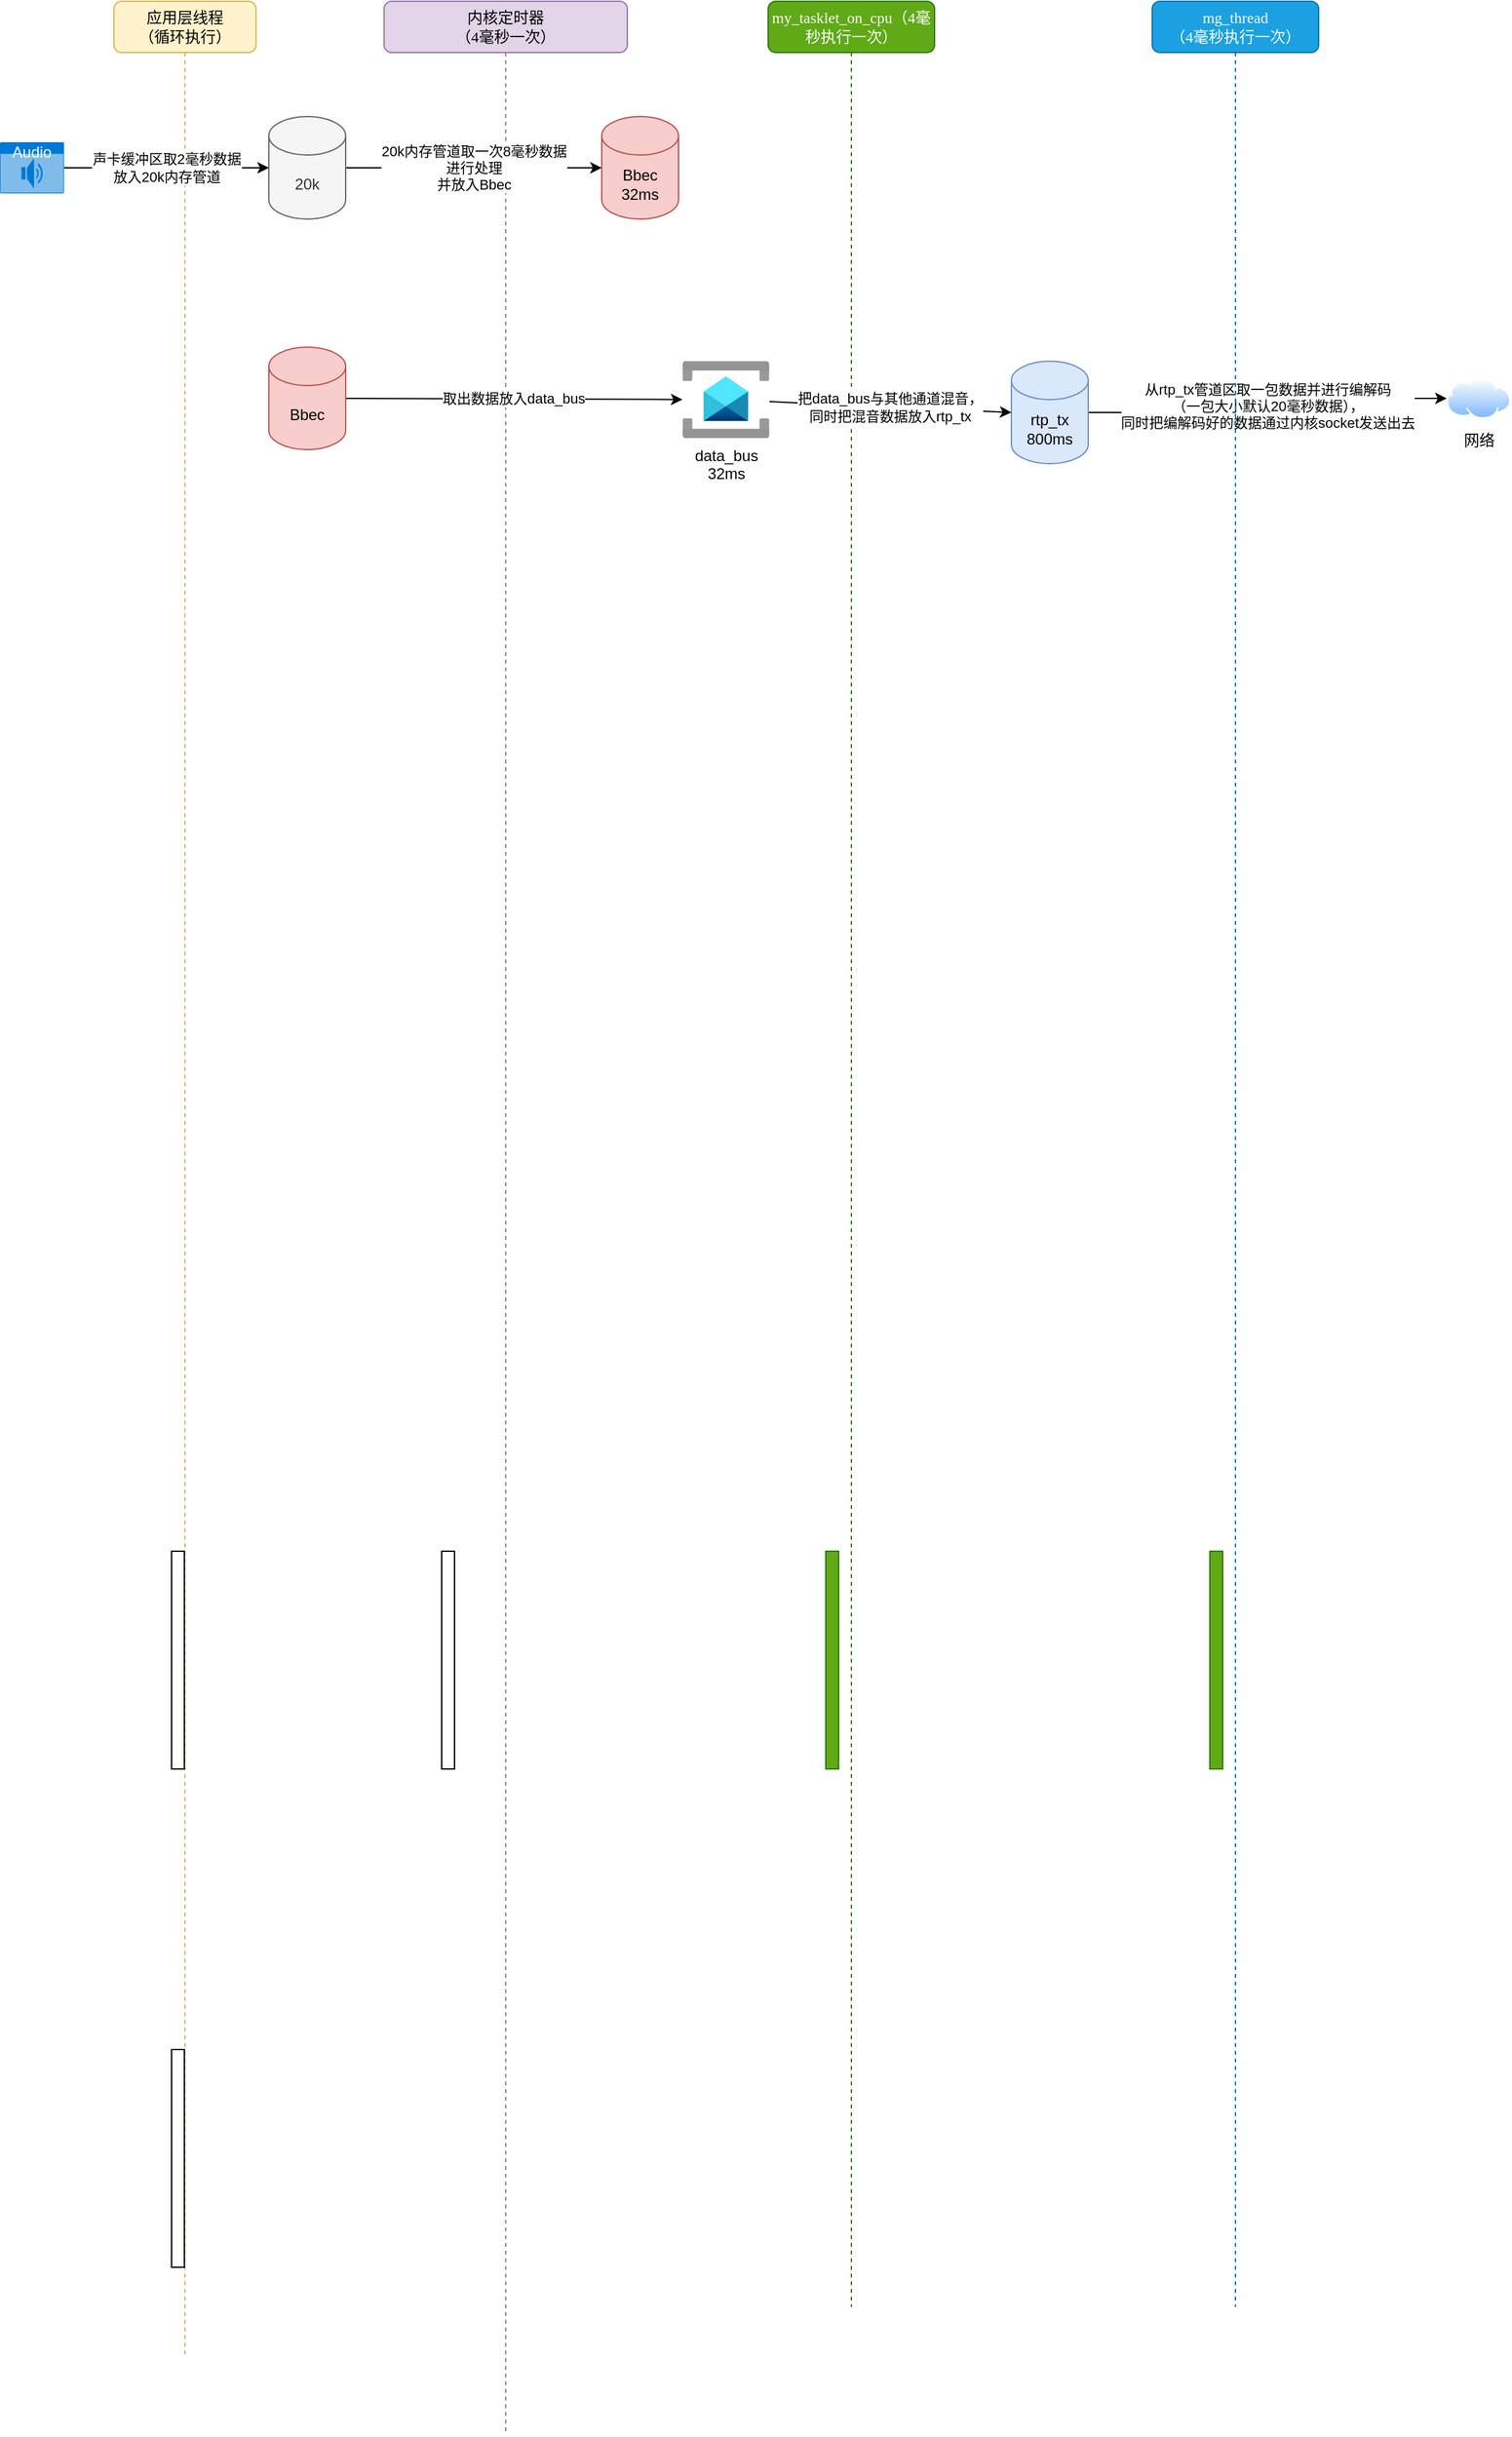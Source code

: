 <mxfile version="22.1.16" type="github">
  <diagram id="prtHgNgQTEPvFCAcTncT" name="Page-1">
    <mxGraphModel dx="1961" dy="614" grid="1" gridSize="10" guides="1" tooltips="1" connect="1" arrows="1" fold="1" page="1" pageScale="1" pageWidth="827" pageHeight="1169" math="0" shadow="0">
      <root>
        <mxCell id="0" />
        <mxCell id="1" parent="0" />
        <mxCell id="3F7YWCVPEz-Y0Zp0MN9f-1" value="应用层线程&lt;br&gt;（循环执行）" style="shape=umlLifeline;perimeter=lifelinePerimeter;whiteSpace=wrap;html=1;container=1;collapsible=0;recursiveResize=0;outlineConnect=0;rounded=1;shadow=0;comic=0;labelBackgroundColor=none;strokeWidth=1;fontFamily=Verdana;fontSize=12;align=center;fillColor=#fff2cc;strokeColor=#d6b656;" vertex="1" parent="1">
          <mxGeometry x="-61" y="80" width="111" height="1840" as="geometry" />
        </mxCell>
        <mxCell id="3F7YWCVPEz-Y0Zp0MN9f-3" value="" style="html=1;points=[];perimeter=orthogonalPerimeter;rounded=0;shadow=0;comic=0;labelBackgroundColor=none;strokeWidth=1;fontFamily=Verdana;fontSize=12;align=center;" vertex="1" parent="3F7YWCVPEz-Y0Zp0MN9f-1">
          <mxGeometry x="45" y="1210" width="10" height="170" as="geometry" />
        </mxCell>
        <mxCell id="3F7YWCVPEz-Y0Zp0MN9f-5" value="" style="html=1;points=[];perimeter=orthogonalPerimeter;rounded=0;shadow=0;comic=0;labelBackgroundColor=none;strokeWidth=1;fontFamily=Verdana;fontSize=12;align=center;" vertex="1" parent="3F7YWCVPEz-Y0Zp0MN9f-1">
          <mxGeometry x="45" y="1599" width="10" height="170" as="geometry" />
        </mxCell>
        <mxCell id="3F7YWCVPEz-Y0Zp0MN9f-7" value="Audio" style="html=1;whiteSpace=wrap;strokeColor=none;fillColor=#0079D6;labelPosition=center;verticalLabelPosition=middle;verticalAlign=top;align=center;fontSize=12;outlineConnect=0;spacingTop=-6;fontColor=#FFFFFF;sketch=0;shape=mxgraph.sitemap.audio;" vertex="1" parent="1">
          <mxGeometry x="-150" y="190" width="50" height="40" as="geometry" />
        </mxCell>
        <mxCell id="3F7YWCVPEz-Y0Zp0MN9f-9" value="内核定时器&lt;br&gt;（4毫秒一次）" style="shape=umlLifeline;perimeter=lifelinePerimeter;whiteSpace=wrap;html=1;container=1;collapsible=0;recursiveResize=0;outlineConnect=0;rounded=1;shadow=0;comic=0;labelBackgroundColor=none;strokeWidth=1;fontFamily=Verdana;fontSize=12;align=center;fillColor=#e1d5e7;strokeColor=#9673a6;" vertex="1" parent="1">
          <mxGeometry x="150" y="80" width="190" height="1900" as="geometry" />
        </mxCell>
        <mxCell id="3F7YWCVPEz-Y0Zp0MN9f-11" value="" style="html=1;points=[];perimeter=orthogonalPerimeter;rounded=0;shadow=0;comic=0;labelBackgroundColor=none;strokeWidth=1;fontFamily=Verdana;fontSize=12;align=center;" vertex="1" parent="3F7YWCVPEz-Y0Zp0MN9f-9">
          <mxGeometry x="45" y="1210" width="10" height="170" as="geometry" />
        </mxCell>
        <mxCell id="3F7YWCVPEz-Y0Zp0MN9f-16" value="20k内存管道取一次8毫秒数据&lt;br&gt;进行处理&lt;br&gt;并放入Bbec" style="edgeStyle=orthogonalEdgeStyle;rounded=0;orthogonalLoop=1;jettySize=auto;html=1;" edge="1" parent="1" source="3F7YWCVPEz-Y0Zp0MN9f-13" target="3F7YWCVPEz-Y0Zp0MN9f-15">
          <mxGeometry relative="1" as="geometry">
            <mxPoint as="offset" />
          </mxGeometry>
        </mxCell>
        <mxCell id="3F7YWCVPEz-Y0Zp0MN9f-13" value="20k" style="shape=cylinder3;whiteSpace=wrap;html=1;boundedLbl=1;backgroundOutline=1;size=15;fillColor=#f5f5f5;fontColor=#333333;strokeColor=#666666;" vertex="1" parent="1">
          <mxGeometry x="60" y="170" width="60" height="80" as="geometry" />
        </mxCell>
        <mxCell id="3F7YWCVPEz-Y0Zp0MN9f-31" value="取出数据放入data_bus" style="rounded=0;orthogonalLoop=1;jettySize=auto;html=1;exitX=1;exitY=0.5;exitDx=0;exitDy=0;exitPerimeter=0;" edge="1" parent="1" source="3F7YWCVPEz-Y0Zp0MN9f-35" target="3F7YWCVPEz-Y0Zp0MN9f-40">
          <mxGeometry x="-0.001" relative="1" as="geometry">
            <mxPoint x="330" y="410.429" as="targetPoint" />
            <mxPoint as="offset" />
          </mxGeometry>
        </mxCell>
        <mxCell id="3F7YWCVPEz-Y0Zp0MN9f-15" value="Bbec&lt;br&gt;32ms" style="shape=cylinder3;whiteSpace=wrap;html=1;boundedLbl=1;backgroundOutline=1;size=15;fillColor=#f8cecc;strokeColor=#b85450;" vertex="1" parent="1">
          <mxGeometry x="320" y="170" width="60" height="80" as="geometry" />
        </mxCell>
        <mxCell id="3F7YWCVPEz-Y0Zp0MN9f-19" value="声卡缓冲区取2毫秒数据&lt;br&gt;放入20k内存管道" style="edgeStyle=orthogonalEdgeStyle;rounded=0;orthogonalLoop=1;jettySize=auto;html=1;entryX=0;entryY=0.5;entryDx=0;entryDy=0;entryPerimeter=0;" edge="1" parent="1" source="3F7YWCVPEz-Y0Zp0MN9f-7" target="3F7YWCVPEz-Y0Zp0MN9f-13">
          <mxGeometry relative="1" as="geometry" />
        </mxCell>
        <mxCell id="3F7YWCVPEz-Y0Zp0MN9f-27" value="my_tasklet_on_cpu（4毫秒执行一次）" style="shape=umlLifeline;perimeter=lifelinePerimeter;whiteSpace=wrap;html=1;container=1;collapsible=0;recursiveResize=0;outlineConnect=0;rounded=1;shadow=0;comic=0;labelBackgroundColor=none;strokeWidth=1;fontFamily=Verdana;fontSize=12;align=center;fillColor=#60a917;strokeColor=#2D7600;fontColor=#ffffff;" vertex="1" parent="1">
          <mxGeometry x="450" y="80" width="130" height="1800" as="geometry" />
        </mxCell>
        <mxCell id="3F7YWCVPEz-Y0Zp0MN9f-29" value="" style="html=1;points=[];perimeter=orthogonalPerimeter;rounded=0;shadow=0;comic=0;labelBackgroundColor=none;strokeWidth=1;fontFamily=Verdana;fontSize=12;align=center;fillColor=#60a917;strokeColor=#2D7600;fontColor=#ffffff;" vertex="1" parent="3F7YWCVPEz-Y0Zp0MN9f-27">
          <mxGeometry x="45" y="1210" width="10" height="170" as="geometry" />
        </mxCell>
        <mxCell id="3F7YWCVPEz-Y0Zp0MN9f-39" value="从rtp_tx管道区取一包数据并进行编解码&lt;br&gt;（一包大小默认20毫秒数据），&lt;br&gt;同时把编解码好的数据通过内核socket发送出去" style="edgeStyle=orthogonalEdgeStyle;rounded=0;orthogonalLoop=1;jettySize=auto;html=1;" edge="1" parent="1" source="3F7YWCVPEz-Y0Zp0MN9f-32" target="3F7YWCVPEz-Y0Zp0MN9f-38">
          <mxGeometry x="-0.001" relative="1" as="geometry">
            <mxPoint as="offset" />
          </mxGeometry>
        </mxCell>
        <mxCell id="3F7YWCVPEz-Y0Zp0MN9f-32" value="rtp_tx&lt;br&gt;800ms" style="shape=cylinder3;whiteSpace=wrap;html=1;boundedLbl=1;backgroundOutline=1;size=15;fillColor=#dae8fc;strokeColor=#6c8ebf;" vertex="1" parent="1">
          <mxGeometry x="640" y="361" width="60" height="80" as="geometry" />
        </mxCell>
        <mxCell id="3F7YWCVPEz-Y0Zp0MN9f-34" value="把data_bus与其他通道混音，&lt;br&gt;同时把混音数据放入rtp_tx" style="rounded=0;orthogonalLoop=1;jettySize=auto;html=1;entryX=0;entryY=0.5;entryDx=0;entryDy=0;entryPerimeter=0;" edge="1" parent="1" source="3F7YWCVPEz-Y0Zp0MN9f-40" target="3F7YWCVPEz-Y0Zp0MN9f-32">
          <mxGeometry relative="1" as="geometry">
            <mxPoint x="490" y="410.429" as="sourcePoint" />
          </mxGeometry>
        </mxCell>
        <mxCell id="3F7YWCVPEz-Y0Zp0MN9f-35" value="Bbec" style="shape=cylinder3;whiteSpace=wrap;html=1;boundedLbl=1;backgroundOutline=1;size=15;fillColor=#f8cecc;strokeColor=#b85450;" vertex="1" parent="1">
          <mxGeometry x="60" y="350" width="60" height="80" as="geometry" />
        </mxCell>
        <mxCell id="3F7YWCVPEz-Y0Zp0MN9f-36" value="mg_thread&lt;br&gt;（4毫秒执行一次）" style="shape=umlLifeline;perimeter=lifelinePerimeter;whiteSpace=wrap;html=1;container=1;collapsible=0;recursiveResize=0;outlineConnect=0;rounded=1;shadow=0;comic=0;labelBackgroundColor=none;strokeWidth=1;fontFamily=Verdana;fontSize=12;align=center;fillColor=#1ba1e2;strokeColor=#006EAF;fontColor=#ffffff;" vertex="1" parent="1">
          <mxGeometry x="750" y="80" width="130" height="1800" as="geometry" />
        </mxCell>
        <mxCell id="3F7YWCVPEz-Y0Zp0MN9f-37" value="" style="html=1;points=[];perimeter=orthogonalPerimeter;rounded=0;shadow=0;comic=0;labelBackgroundColor=none;strokeWidth=1;fontFamily=Verdana;fontSize=12;align=center;fillColor=#60a917;strokeColor=#2D7600;fontColor=#ffffff;" vertex="1" parent="3F7YWCVPEz-Y0Zp0MN9f-36">
          <mxGeometry x="45" y="1210" width="10" height="170" as="geometry" />
        </mxCell>
        <mxCell id="3F7YWCVPEz-Y0Zp0MN9f-38" value="网络" style="image;aspect=fixed;perimeter=ellipsePerimeter;html=1;align=center;shadow=0;dashed=0;spacingTop=3;image=img/lib/active_directory/internet_cloud.svg;" vertex="1" parent="1">
          <mxGeometry x="980" y="374.25" width="50" height="31.5" as="geometry" />
        </mxCell>
        <mxCell id="3F7YWCVPEz-Y0Zp0MN9f-40" value="data_bus&lt;br&gt;32ms" style="image;aspect=fixed;html=1;points=[];align=center;fontSize=12;image=img/lib/azure2/integration/Service_Bus.svg;" vertex="1" parent="1">
          <mxGeometry x="383" y="361" width="68" height="60" as="geometry" />
        </mxCell>
      </root>
    </mxGraphModel>
  </diagram>
</mxfile>
